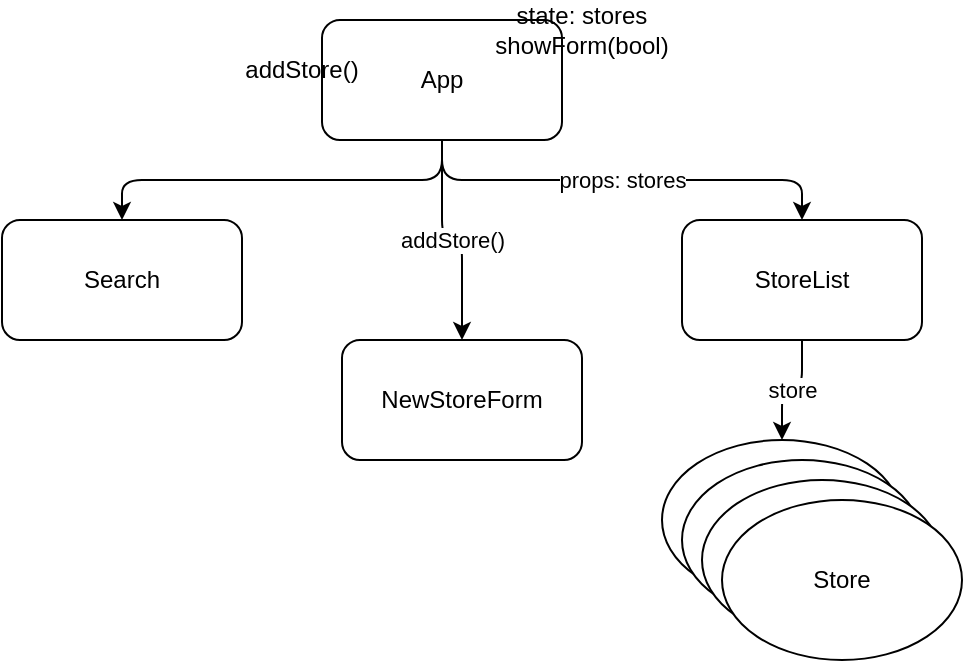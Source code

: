 <mxfile>
    <diagram id="ZtQXpU-PNhoKlUqJzjsu" name="Page-1">
        <mxGraphModel dx="514" dy="468" grid="1" gridSize="10" guides="1" tooltips="1" connect="1" arrows="1" fold="1" page="1" pageScale="1" pageWidth="850" pageHeight="1100" math="0" shadow="0">
            <root>
                <mxCell id="0"/>
                <mxCell id="1" parent="0"/>
                <mxCell id="10" style="edgeStyle=orthogonalEdgeStyle;html=1;exitX=0.5;exitY=1;exitDx=0;exitDy=0;entryX=0.5;entryY=0;entryDx=0;entryDy=0;" edge="1" parent="1" source="2" target="3">
                    <mxGeometry relative="1" as="geometry"/>
                </mxCell>
                <mxCell id="11" value="addStore()" style="edgeStyle=orthogonalEdgeStyle;html=1;exitX=0.5;exitY=1;exitDx=0;exitDy=0;entryX=0.5;entryY=0;entryDx=0;entryDy=0;" edge="1" parent="1" source="2" target="4">
                    <mxGeometry relative="1" as="geometry"/>
                </mxCell>
                <mxCell id="12" value="props: stores" style="edgeStyle=orthogonalEdgeStyle;html=1;exitX=0.5;exitY=1;exitDx=0;exitDy=0;entryX=0.5;entryY=0;entryDx=0;entryDy=0;" edge="1" parent="1" source="2" target="5">
                    <mxGeometry relative="1" as="geometry"/>
                </mxCell>
                <mxCell id="2" value="App" style="rounded=1;whiteSpace=wrap;html=1;" vertex="1" parent="1">
                    <mxGeometry x="200" y="70" width="120" height="60" as="geometry"/>
                </mxCell>
                <mxCell id="3" value="Search" style="rounded=1;whiteSpace=wrap;html=1;" vertex="1" parent="1">
                    <mxGeometry x="40" y="170" width="120" height="60" as="geometry"/>
                </mxCell>
                <mxCell id="4" value="NewStoreForm" style="rounded=1;whiteSpace=wrap;html=1;" vertex="1" parent="1">
                    <mxGeometry x="210" y="230" width="120" height="60" as="geometry"/>
                </mxCell>
                <mxCell id="13" value="store" style="edgeStyle=orthogonalEdgeStyle;html=1;exitX=0.5;exitY=1;exitDx=0;exitDy=0;entryX=0.5;entryY=0;entryDx=0;entryDy=0;" edge="1" parent="1" source="5" target="6">
                    <mxGeometry relative="1" as="geometry"/>
                </mxCell>
                <mxCell id="5" value="StoreList" style="rounded=1;whiteSpace=wrap;html=1;" vertex="1" parent="1">
                    <mxGeometry x="380" y="170" width="120" height="60" as="geometry"/>
                </mxCell>
                <mxCell id="6" value="Store" style="ellipse;whiteSpace=wrap;html=1;" vertex="1" parent="1">
                    <mxGeometry x="370" y="280" width="120" height="80" as="geometry"/>
                </mxCell>
                <mxCell id="7" value="Store" style="ellipse;whiteSpace=wrap;html=1;" vertex="1" parent="1">
                    <mxGeometry x="380" y="290" width="120" height="80" as="geometry"/>
                </mxCell>
                <mxCell id="8" value="Store" style="ellipse;whiteSpace=wrap;html=1;" vertex="1" parent="1">
                    <mxGeometry x="390" y="300" width="120" height="80" as="geometry"/>
                </mxCell>
                <mxCell id="9" value="Store" style="ellipse;whiteSpace=wrap;html=1;" vertex="1" parent="1">
                    <mxGeometry x="400" y="310" width="120" height="80" as="geometry"/>
                </mxCell>
                <mxCell id="14" value="state: stores&lt;br&gt;showForm(bool)" style="text;html=1;strokeColor=none;fillColor=none;align=center;verticalAlign=middle;whiteSpace=wrap;rounded=0;" vertex="1" parent="1">
                    <mxGeometry x="260" y="60" width="140" height="30" as="geometry"/>
                </mxCell>
                <mxCell id="15" value="addStore()" style="text;html=1;strokeColor=none;fillColor=none;align=center;verticalAlign=middle;whiteSpace=wrap;rounded=0;" vertex="1" parent="1">
                    <mxGeometry x="160" y="80" width="60" height="30" as="geometry"/>
                </mxCell>
            </root>
        </mxGraphModel>
    </diagram>
</mxfile>